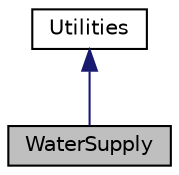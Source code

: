 digraph "WaterSupply"
{
 // LATEX_PDF_SIZE
  edge [fontname="Helvetica",fontsize="10",labelfontname="Helvetica",labelfontsize="10"];
  node [fontname="Helvetica",fontsize="10",shape=record];
  Node1 [label="WaterSupply",height=0.2,width=0.4,color="black", fillcolor="grey75", style="filled", fontcolor="black",tooltip="Represents a water supply utility for buildings."];
  Node2 -> Node1 [dir="back",color="midnightblue",fontsize="10",style="solid",fontname="Helvetica"];
  Node2 [label="Utilities",height=0.2,width=0.4,color="black", fillcolor="white", style="filled",URL="$classUtilities.html",tooltip="Abstract base class for utility services in a building."];
}
